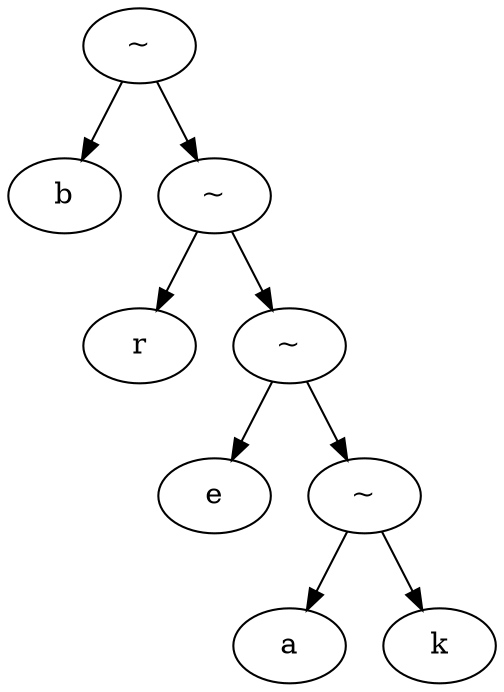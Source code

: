 //	File[/Users/lee/Main/Proj/On_BJTU/Compiler_Projects/LiaLEX/regex_analyze.cpp] Line[315]	2022-09-29 19:30
digraph Break { 
1 [label = "~" ] 
2 [label = "b" ] 
1 -> 2 
3 [label = "~" ] 
4 [label = "r" ] 
3 -> 4 
5 [label = "~" ] 
6 [label = "e" ] 
5 -> 6 
7 [label = "~" ] 
8 [label = "a" ] 
7 -> 8 
9 [label = "k" ] 
7 -> 9 
5 -> 7 
3 -> 5 
1 -> 3 
} 
